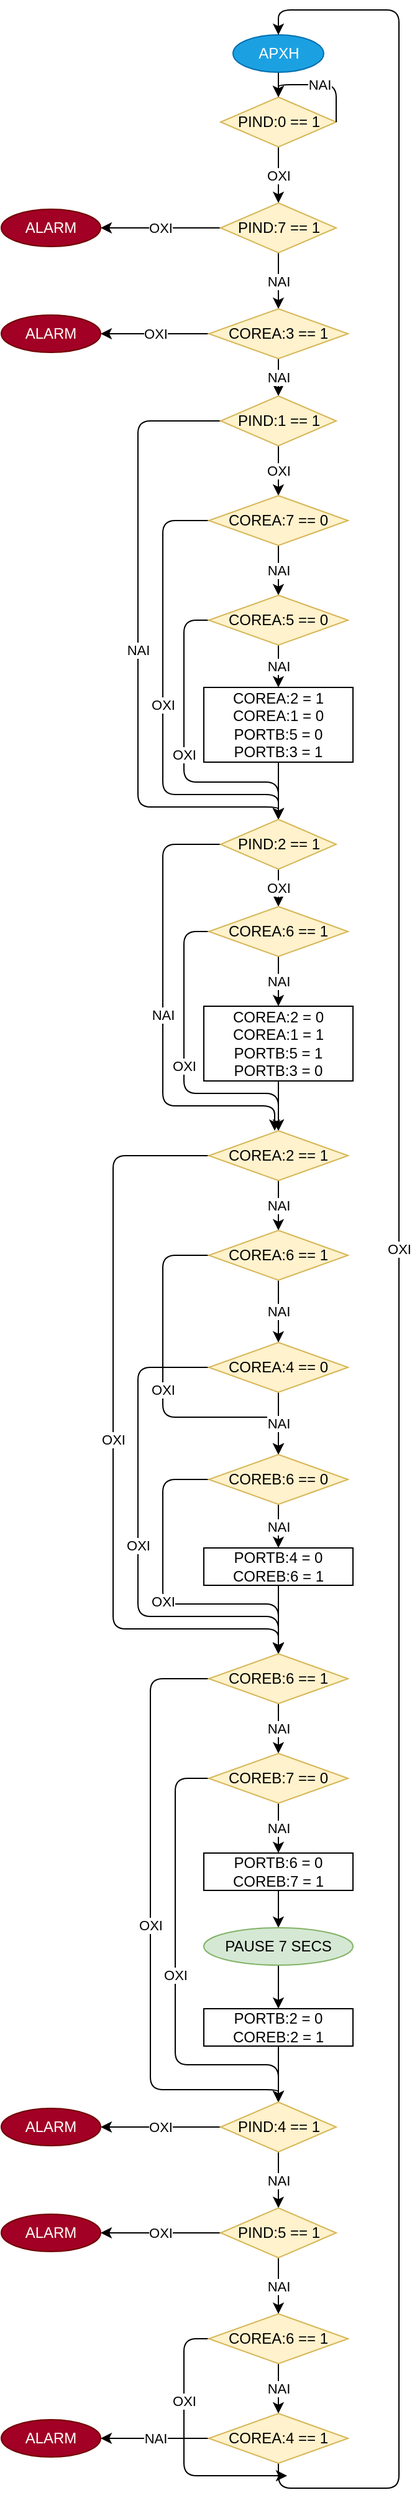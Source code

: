 <mxfile version="10.6.7" type="device"><diagram id="8Vb_HVqXt19dI2Z89yW2" name="Page-1"><mxGraphModel dx="1394" dy="715" grid="1" gridSize="10" guides="1" tooltips="1" connect="1" arrows="1" fold="1" page="1" pageScale="1" pageWidth="827" pageHeight="1169" math="0" shadow="0"><root><mxCell id="0"/><mxCell id="1" parent="0"/><mxCell id="paujq8bhTSgOzquZUkQT-3" style="edgeStyle=orthogonalEdgeStyle;rounded=0;orthogonalLoop=1;jettySize=auto;html=1;exitX=0.5;exitY=1;exitDx=0;exitDy=0;entryX=0.5;entryY=0;entryDx=0;entryDy=0;" parent="1" source="paujq8bhTSgOzquZUkQT-1" target="paujq8bhTSgOzquZUkQT-2" edge="1"><mxGeometry relative="1" as="geometry"/></mxCell><mxCell id="paujq8bhTSgOzquZUkQT-1" value="ΑΡΧΗ" style="ellipse;whiteSpace=wrap;html=1;fillColor=#1ba1e2;strokeColor=#006EAF;fontColor=#ffffff;" parent="1" vertex="1"><mxGeometry x="376.5" y="30" width="73" height="30" as="geometry"/></mxCell><mxCell id="paujq8bhTSgOzquZUkQT-8" value="ΟΧΙ" style="edgeStyle=orthogonalEdgeStyle;rounded=1;orthogonalLoop=1;jettySize=auto;html=1;exitX=0.5;exitY=1;exitDx=0;exitDy=0;entryX=0.5;entryY=0;entryDx=0;entryDy=0;" parent="1" source="paujq8bhTSgOzquZUkQT-2" target="paujq8bhTSgOzquZUkQT-7" edge="1"><mxGeometry relative="1" as="geometry"/></mxCell><mxCell id="paujq8bhTSgOzquZUkQT-2" value="PIND:0 == 1" style="rhombus;whiteSpace=wrap;html=1;fillColor=#fff2cc;strokeColor=#d6b656;" parent="1" vertex="1"><mxGeometry x="366.5" y="80" width="93" height="40" as="geometry"/></mxCell><mxCell id="paujq8bhTSgOzquZUkQT-11" value="ΝΑΙ" style="edgeStyle=orthogonalEdgeStyle;rounded=1;orthogonalLoop=1;jettySize=auto;html=1;exitX=0.5;exitY=1;exitDx=0;exitDy=0;entryX=0.5;entryY=0;entryDx=0;entryDy=0;" parent="1" source="paujq8bhTSgOzquZUkQT-7" target="paujq8bhTSgOzquZUkQT-10" edge="1"><mxGeometry relative="1" as="geometry"/></mxCell><mxCell id="paujq8bhTSgOzquZUkQT-74" value="ΟΧΙ" style="edgeStyle=orthogonalEdgeStyle;rounded=1;orthogonalLoop=1;jettySize=auto;html=1;exitX=0;exitY=0.5;exitDx=0;exitDy=0;entryX=1;entryY=0.5;entryDx=0;entryDy=0;" parent="1" source="paujq8bhTSgOzquZUkQT-7" target="paujq8bhTSgOzquZUkQT-73" edge="1"><mxGeometry relative="1" as="geometry"/></mxCell><mxCell id="paujq8bhTSgOzquZUkQT-7" value="PIND:7 == 1" style="rhombus;whiteSpace=wrap;html=1;fillColor=#fff2cc;strokeColor=#d6b656;" parent="1" vertex="1"><mxGeometry x="366.5" y="165" width="93" height="40" as="geometry"/></mxCell><mxCell id="paujq8bhTSgOzquZUkQT-14" value="ΝΑΙ" style="edgeStyle=orthogonalEdgeStyle;rounded=1;orthogonalLoop=1;jettySize=auto;html=1;exitX=0.5;exitY=1;exitDx=0;exitDy=0;" parent="1" source="paujq8bhTSgOzquZUkQT-10" target="paujq8bhTSgOzquZUkQT-13" edge="1"><mxGeometry relative="1" as="geometry"/></mxCell><mxCell id="pTdEwVDMI72jyXCphs5I-2" value="ΟΧΙ" style="edgeStyle=orthogonalEdgeStyle;rounded=0;orthogonalLoop=1;jettySize=auto;html=1;exitX=0;exitY=0.5;exitDx=0;exitDy=0;" parent="1" source="paujq8bhTSgOzquZUkQT-10" target="pTdEwVDMI72jyXCphs5I-1" edge="1"><mxGeometry relative="1" as="geometry"/></mxCell><mxCell id="paujq8bhTSgOzquZUkQT-10" value="COREA:3 == 1" style="rhombus;whiteSpace=wrap;html=1;fillColor=#fff2cc;strokeColor=#d6b656;" parent="1" vertex="1"><mxGeometry x="357" y="250" width="112" height="40" as="geometry"/></mxCell><mxCell id="paujq8bhTSgOzquZUkQT-17" value="ΟΧΙ" style="edgeStyle=orthogonalEdgeStyle;rounded=1;orthogonalLoop=1;jettySize=auto;html=1;exitX=0.5;exitY=1;exitDx=0;exitDy=0;" parent="1" source="paujq8bhTSgOzquZUkQT-13" target="paujq8bhTSgOzquZUkQT-16" edge="1"><mxGeometry relative="1" as="geometry"/></mxCell><mxCell id="paujq8bhTSgOzquZUkQT-26" value="ΝΑΙ" style="edgeStyle=orthogonalEdgeStyle;rounded=1;orthogonalLoop=1;jettySize=auto;html=1;exitX=0;exitY=0.5;exitDx=0;exitDy=0;" parent="1" source="paujq8bhTSgOzquZUkQT-13" target="paujq8bhTSgOzquZUkQT-22" edge="1"><mxGeometry relative="1" as="geometry"><Array as="points"><mxPoint x="300" y="340"/><mxPoint x="300" y="650"/><mxPoint x="413" y="650"/></Array></mxGeometry></mxCell><mxCell id="paujq8bhTSgOzquZUkQT-13" value="PIND:1 == 1" style="rhombus;whiteSpace=wrap;html=1;fillColor=#fff2cc;strokeColor=#d6b656;" parent="1" vertex="1"><mxGeometry x="366.5" y="320" width="93" height="40" as="geometry"/></mxCell><mxCell id="paujq8bhTSgOzquZUkQT-19" value="NAI" style="edgeStyle=orthogonalEdgeStyle;rounded=1;orthogonalLoop=1;jettySize=auto;html=1;exitX=0.5;exitY=1;exitDx=0;exitDy=0;entryX=0.5;entryY=0;entryDx=0;entryDy=0;" parent="1" source="paujq8bhTSgOzquZUkQT-16" target="paujq8bhTSgOzquZUkQT-18" edge="1"><mxGeometry relative="1" as="geometry"/></mxCell><mxCell id="paujq8bhTSgOzquZUkQT-25" value="ΟΧΙ" style="edgeStyle=orthogonalEdgeStyle;rounded=1;orthogonalLoop=1;jettySize=auto;html=1;exitX=0;exitY=0.5;exitDx=0;exitDy=0;entryX=0.5;entryY=0;entryDx=0;entryDy=0;" parent="1" source="paujq8bhTSgOzquZUkQT-16" target="paujq8bhTSgOzquZUkQT-22" edge="1"><mxGeometry relative="1" as="geometry"><Array as="points"><mxPoint x="320" y="420"/><mxPoint x="320" y="640"/><mxPoint x="413" y="640"/></Array></mxGeometry></mxCell><mxCell id="paujq8bhTSgOzquZUkQT-16" value="COREA:7 == 0" style="rhombus;whiteSpace=wrap;html=1;fillColor=#fff2cc;strokeColor=#d6b656;" parent="1" vertex="1"><mxGeometry x="357" y="400" width="112" height="40" as="geometry"/></mxCell><mxCell id="paujq8bhTSgOzquZUkQT-21" value="ΝΑΙ" style="edgeStyle=orthogonalEdgeStyle;rounded=1;orthogonalLoop=1;jettySize=auto;html=1;exitX=0.5;exitY=1;exitDx=0;exitDy=0;entryX=0.5;entryY=0;entryDx=0;entryDy=0;" parent="1" source="paujq8bhTSgOzquZUkQT-18" target="paujq8bhTSgOzquZUkQT-20" edge="1"><mxGeometry relative="1" as="geometry"/></mxCell><mxCell id="paujq8bhTSgOzquZUkQT-24" value="OXI" style="edgeStyle=orthogonalEdgeStyle;rounded=1;orthogonalLoop=1;jettySize=auto;html=1;exitX=0;exitY=0.5;exitDx=0;exitDy=0;entryX=0.5;entryY=0;entryDx=0;entryDy=0;" parent="1" source="paujq8bhTSgOzquZUkQT-18" target="paujq8bhTSgOzquZUkQT-22" edge="1"><mxGeometry relative="1" as="geometry"><Array as="points"><mxPoint x="337" y="500"/><mxPoint x="337" y="630"/><mxPoint x="413" y="630"/></Array></mxGeometry></mxCell><mxCell id="paujq8bhTSgOzquZUkQT-18" value="COREA:5 == 0" style="rhombus;whiteSpace=wrap;html=1;fillColor=#fff2cc;strokeColor=#d6b656;" parent="1" vertex="1"><mxGeometry x="357" y="480" width="112" height="40" as="geometry"/></mxCell><mxCell id="paujq8bhTSgOzquZUkQT-23" style="edgeStyle=orthogonalEdgeStyle;rounded=1;orthogonalLoop=1;jettySize=auto;html=1;exitX=0.5;exitY=1;exitDx=0;exitDy=0;" parent="1" source="paujq8bhTSgOzquZUkQT-20" target="paujq8bhTSgOzquZUkQT-22" edge="1"><mxGeometry relative="1" as="geometry"/></mxCell><mxCell id="paujq8bhTSgOzquZUkQT-20" value="COREA:2 = 1&lt;br&gt;COREA:1 = 0&lt;br&gt;PORTB:5 = 0&lt;br&gt;PORTB:3 = 1&lt;br&gt;" style="rounded=0;whiteSpace=wrap;html=1;" parent="1" vertex="1"><mxGeometry x="353" y="554" width="120" height="60" as="geometry"/></mxCell><mxCell id="paujq8bhTSgOzquZUkQT-28" value="ΟΧΙ" style="edgeStyle=orthogonalEdgeStyle;rounded=1;orthogonalLoop=1;jettySize=auto;html=1;exitX=0.5;exitY=1;exitDx=0;exitDy=0;entryX=0.5;entryY=0;entryDx=0;entryDy=0;" parent="1" source="paujq8bhTSgOzquZUkQT-22" target="paujq8bhTSgOzquZUkQT-27" edge="1"><mxGeometry relative="1" as="geometry"/></mxCell><mxCell id="paujq8bhTSgOzquZUkQT-34" value="ΝΑΙ" style="edgeStyle=orthogonalEdgeStyle;rounded=1;orthogonalLoop=1;jettySize=auto;html=1;exitX=0;exitY=0.5;exitDx=0;exitDy=0;" parent="1" source="paujq8bhTSgOzquZUkQT-22" edge="1"><mxGeometry relative="1" as="geometry"><mxPoint x="410" y="910" as="targetPoint"/><Array as="points"><mxPoint x="320" y="680"/><mxPoint x="320" y="890"/><mxPoint x="410" y="890"/></Array></mxGeometry></mxCell><mxCell id="paujq8bhTSgOzquZUkQT-22" value="PIND:2 == 1" style="rhombus;whiteSpace=wrap;html=1;fillColor=#fff2cc;strokeColor=#d6b656;" parent="1" vertex="1"><mxGeometry x="366.5" y="660" width="93" height="40" as="geometry"/></mxCell><mxCell id="paujq8bhTSgOzquZUkQT-30" value="ΝΑΙ" style="edgeStyle=orthogonalEdgeStyle;rounded=1;orthogonalLoop=1;jettySize=auto;html=1;exitX=0.5;exitY=1;exitDx=0;exitDy=0;entryX=0.5;entryY=0;entryDx=0;entryDy=0;" parent="1" source="paujq8bhTSgOzquZUkQT-27" target="paujq8bhTSgOzquZUkQT-29" edge="1"><mxGeometry relative="1" as="geometry"/></mxCell><mxCell id="paujq8bhTSgOzquZUkQT-32" value="ΟΧΙ" style="edgeStyle=orthogonalEdgeStyle;rounded=1;orthogonalLoop=1;jettySize=auto;html=1;exitX=0;exitY=0.5;exitDx=0;exitDy=0;entryX=0.5;entryY=0;entryDx=0;entryDy=0;" parent="1" source="paujq8bhTSgOzquZUkQT-27" target="paujq8bhTSgOzquZUkQT-31" edge="1"><mxGeometry relative="1" as="geometry"><Array as="points"><mxPoint x="337" y="750"/><mxPoint x="337" y="880"/><mxPoint x="413" y="880"/></Array></mxGeometry></mxCell><mxCell id="paujq8bhTSgOzquZUkQT-27" value="COREA:6 == 1" style="rhombus;whiteSpace=wrap;html=1;fillColor=#fff2cc;strokeColor=#d6b656;" parent="1" vertex="1"><mxGeometry x="357" y="730" width="112" height="40" as="geometry"/></mxCell><mxCell id="paujq8bhTSgOzquZUkQT-33" style="edgeStyle=orthogonalEdgeStyle;rounded=1;orthogonalLoop=1;jettySize=auto;html=1;exitX=0.5;exitY=1;exitDx=0;exitDy=0;" parent="1" source="paujq8bhTSgOzquZUkQT-29" target="paujq8bhTSgOzquZUkQT-31" edge="1"><mxGeometry relative="1" as="geometry"/></mxCell><mxCell id="paujq8bhTSgOzquZUkQT-29" value="COREA:2 = 0&lt;br&gt;COREA:1 = 1&lt;br&gt;PORTB:5 = 1&lt;br&gt;PORTB:3 = 0&lt;br&gt;" style="rounded=0;whiteSpace=wrap;html=1;" parent="1" vertex="1"><mxGeometry x="353" y="810" width="120" height="60" as="geometry"/></mxCell><mxCell id="paujq8bhTSgOzquZUkQT-36" value="ΝΑΙ" style="edgeStyle=orthogonalEdgeStyle;rounded=1;orthogonalLoop=1;jettySize=auto;html=1;exitX=0.5;exitY=1;exitDx=0;exitDy=0;entryX=0.5;entryY=0;entryDx=0;entryDy=0;" parent="1" source="paujq8bhTSgOzquZUkQT-31" target="paujq8bhTSgOzquZUkQT-35" edge="1"><mxGeometry relative="1" as="geometry"/></mxCell><mxCell id="paujq8bhTSgOzquZUkQT-50" value="ΟΧΙ" style="edgeStyle=orthogonalEdgeStyle;rounded=1;orthogonalLoop=1;jettySize=auto;html=1;exitX=0;exitY=0.5;exitDx=0;exitDy=0;" parent="1" source="paujq8bhTSgOzquZUkQT-31" target="paujq8bhTSgOzquZUkQT-46" edge="1"><mxGeometry relative="1" as="geometry"><Array as="points"><mxPoint x="280" y="930"/><mxPoint x="280" y="1310"/><mxPoint x="413" y="1310"/></Array></mxGeometry></mxCell><mxCell id="paujq8bhTSgOzquZUkQT-31" value="COREA:2 == 1" style="rhombus;whiteSpace=wrap;html=1;fillColor=#fff2cc;strokeColor=#d6b656;" parent="1" vertex="1"><mxGeometry x="357" y="910" width="112" height="40" as="geometry"/></mxCell><mxCell id="paujq8bhTSgOzquZUkQT-38" value="ΝΑΙ" style="edgeStyle=orthogonalEdgeStyle;rounded=1;orthogonalLoop=1;jettySize=auto;html=1;exitX=0.5;exitY=1;exitDx=0;exitDy=0;entryX=0.5;entryY=0;entryDx=0;entryDy=0;" parent="1" source="paujq8bhTSgOzquZUkQT-35" target="paujq8bhTSgOzquZUkQT-37" edge="1"><mxGeometry relative="1" as="geometry"/></mxCell><mxCell id="paujq8bhTSgOzquZUkQT-43" value="ΟΧΙ" style="edgeStyle=orthogonalEdgeStyle;rounded=1;orthogonalLoop=1;jettySize=auto;html=1;exitX=0;exitY=0.5;exitDx=0;exitDy=0;entryX=0.5;entryY=0;entryDx=0;entryDy=0;" parent="1" source="paujq8bhTSgOzquZUkQT-35" target="paujq8bhTSgOzquZUkQT-41" edge="1"><mxGeometry relative="1" as="geometry"><Array as="points"><mxPoint x="320" y="1010"/><mxPoint x="320" y="1140"/><mxPoint x="413" y="1140"/></Array></mxGeometry></mxCell><mxCell id="paujq8bhTSgOzquZUkQT-35" value="COREA:6 == 1" style="rhombus;whiteSpace=wrap;html=1;fillColor=#fff2cc;strokeColor=#d6b656;" parent="1" vertex="1"><mxGeometry x="357" y="990" width="112" height="40" as="geometry"/></mxCell><mxCell id="paujq8bhTSgOzquZUkQT-42" value="ΝΑΙ" style="edgeStyle=orthogonalEdgeStyle;rounded=1;orthogonalLoop=1;jettySize=auto;html=1;exitX=0.5;exitY=1;exitDx=0;exitDy=0;entryX=0.5;entryY=0;entryDx=0;entryDy=0;" parent="1" source="paujq8bhTSgOzquZUkQT-37" target="paujq8bhTSgOzquZUkQT-41" edge="1"><mxGeometry relative="1" as="geometry"/></mxCell><mxCell id="paujq8bhTSgOzquZUkQT-48" value="ΟΧΙ" style="edgeStyle=orthogonalEdgeStyle;rounded=1;orthogonalLoop=1;jettySize=auto;html=1;exitX=0;exitY=0.5;exitDx=0;exitDy=0;" parent="1" source="paujq8bhTSgOzquZUkQT-37" target="paujq8bhTSgOzquZUkQT-46" edge="1"><mxGeometry relative="1" as="geometry"><Array as="points"><mxPoint x="300" y="1100"/><mxPoint x="300" y="1300"/><mxPoint x="413" y="1300"/></Array></mxGeometry></mxCell><mxCell id="paujq8bhTSgOzquZUkQT-37" value="COREA:4 == 0" style="rhombus;whiteSpace=wrap;html=1;fillColor=#fff2cc;strokeColor=#d6b656;" parent="1" vertex="1"><mxGeometry x="357" y="1080" width="112" height="40" as="geometry"/></mxCell><mxCell id="paujq8bhTSgOzquZUkQT-45" value="ΝΑΙ" style="edgeStyle=orthogonalEdgeStyle;rounded=1;orthogonalLoop=1;jettySize=auto;html=1;exitX=0.5;exitY=1;exitDx=0;exitDy=0;entryX=0.5;entryY=0;entryDx=0;entryDy=0;" parent="1" source="paujq8bhTSgOzquZUkQT-41" target="paujq8bhTSgOzquZUkQT-44" edge="1"><mxGeometry relative="1" as="geometry"/></mxCell><mxCell id="paujq8bhTSgOzquZUkQT-51" value="ΟΧΙ" style="edgeStyle=orthogonalEdgeStyle;rounded=1;orthogonalLoop=1;jettySize=auto;html=1;exitX=0;exitY=0.5;exitDx=0;exitDy=0;" parent="1" source="paujq8bhTSgOzquZUkQT-41" target="paujq8bhTSgOzquZUkQT-46" edge="1"><mxGeometry relative="1" as="geometry"><Array as="points"><mxPoint x="320" y="1190"/><mxPoint x="320" y="1290"/><mxPoint x="413" y="1290"/></Array></mxGeometry></mxCell><mxCell id="paujq8bhTSgOzquZUkQT-41" value="COREB:6 == 0" style="rhombus;whiteSpace=wrap;html=1;fillColor=#fff2cc;strokeColor=#d6b656;" parent="1" vertex="1"><mxGeometry x="357" y="1170" width="112" height="40" as="geometry"/></mxCell><mxCell id="paujq8bhTSgOzquZUkQT-49" style="edgeStyle=orthogonalEdgeStyle;rounded=1;orthogonalLoop=1;jettySize=auto;html=1;exitX=0.5;exitY=1;exitDx=0;exitDy=0;" parent="1" source="paujq8bhTSgOzquZUkQT-44" target="paujq8bhTSgOzquZUkQT-46" edge="1"><mxGeometry relative="1" as="geometry"/></mxCell><mxCell id="paujq8bhTSgOzquZUkQT-44" value="PORTB:4 = 0&lt;br&gt;COREB:6 = 1&lt;br&gt;" style="rounded=0;whiteSpace=wrap;html=1;" parent="1" vertex="1"><mxGeometry x="353" y="1245" width="120" height="30" as="geometry"/></mxCell><mxCell id="paujq8bhTSgOzquZUkQT-53" value="ΝΑΙ" style="edgeStyle=orthogonalEdgeStyle;rounded=1;orthogonalLoop=1;jettySize=auto;html=1;exitX=0.5;exitY=1;exitDx=0;exitDy=0;" parent="1" source="paujq8bhTSgOzquZUkQT-46" target="paujq8bhTSgOzquZUkQT-52" edge="1"><mxGeometry relative="1" as="geometry"/></mxCell><mxCell id="paujq8bhTSgOzquZUkQT-62" value="ΟΧΙ" style="edgeStyle=orthogonalEdgeStyle;rounded=1;orthogonalLoop=1;jettySize=auto;html=1;exitX=0;exitY=0.5;exitDx=0;exitDy=0;" parent="1" source="paujq8bhTSgOzquZUkQT-46" target="paujq8bhTSgOzquZUkQT-60" edge="1"><mxGeometry relative="1" as="geometry"><Array as="points"><mxPoint x="310" y="1350"/><mxPoint x="310" y="1680"/><mxPoint x="413" y="1680"/></Array></mxGeometry></mxCell><mxCell id="paujq8bhTSgOzquZUkQT-46" value="COREB:6 == 1" style="rhombus;whiteSpace=wrap;html=1;fillColor=#fff2cc;strokeColor=#d6b656;" parent="1" vertex="1"><mxGeometry x="357" y="1330" width="112" height="40" as="geometry"/></mxCell><mxCell id="paujq8bhTSgOzquZUkQT-55" value="ΝΑΙ" style="edgeStyle=orthogonalEdgeStyle;rounded=1;orthogonalLoop=1;jettySize=auto;html=1;exitX=0.5;exitY=1;exitDx=0;exitDy=0;entryX=0.5;entryY=0;entryDx=0;entryDy=0;" parent="1" source="paujq8bhTSgOzquZUkQT-52" target="paujq8bhTSgOzquZUkQT-54" edge="1"><mxGeometry relative="1" as="geometry"/></mxCell><mxCell id="paujq8bhTSgOzquZUkQT-63" value="ΟΧΙ" style="edgeStyle=orthogonalEdgeStyle;rounded=1;orthogonalLoop=1;jettySize=auto;html=1;exitX=0;exitY=0.5;exitDx=0;exitDy=0;" parent="1" source="paujq8bhTSgOzquZUkQT-52" target="paujq8bhTSgOzquZUkQT-60" edge="1"><mxGeometry relative="1" as="geometry"><Array as="points"><mxPoint x="330" y="1430"/><mxPoint x="330" y="1660"/><mxPoint x="413" y="1660"/></Array></mxGeometry></mxCell><mxCell id="paujq8bhTSgOzquZUkQT-52" value="COREB:7 == 0" style="rhombus;whiteSpace=wrap;html=1;fillColor=#fff2cc;strokeColor=#d6b656;" parent="1" vertex="1"><mxGeometry x="357" y="1410" width="112" height="40" as="geometry"/></mxCell><mxCell id="paujq8bhTSgOzquZUkQT-57" style="edgeStyle=orthogonalEdgeStyle;rounded=1;orthogonalLoop=1;jettySize=auto;html=1;exitX=0.5;exitY=1;exitDx=0;exitDy=0;entryX=0.5;entryY=0;entryDx=0;entryDy=0;" parent="1" source="paujq8bhTSgOzquZUkQT-54" target="paujq8bhTSgOzquZUkQT-56" edge="1"><mxGeometry relative="1" as="geometry"/></mxCell><mxCell id="paujq8bhTSgOzquZUkQT-54" value="PORTB:6 = 0&lt;br&gt;COREB:7 = 1&lt;br&gt;" style="rounded=0;whiteSpace=wrap;html=1;" parent="1" vertex="1"><mxGeometry x="353" y="1490" width="120" height="30" as="geometry"/></mxCell><mxCell id="paujq8bhTSgOzquZUkQT-59" style="edgeStyle=orthogonalEdgeStyle;rounded=1;orthogonalLoop=1;jettySize=auto;html=1;exitX=0.5;exitY=1;exitDx=0;exitDy=0;entryX=0.5;entryY=0;entryDx=0;entryDy=0;" parent="1" source="paujq8bhTSgOzquZUkQT-56" target="paujq8bhTSgOzquZUkQT-58" edge="1"><mxGeometry relative="1" as="geometry"/></mxCell><mxCell id="paujq8bhTSgOzquZUkQT-56" value="PAUSE 7 SECS" style="ellipse;whiteSpace=wrap;html=1;fillColor=#d5e8d4;strokeColor=#82b366;" parent="1" vertex="1"><mxGeometry x="353" y="1550" width="120" height="30" as="geometry"/></mxCell><mxCell id="paujq8bhTSgOzquZUkQT-61" style="edgeStyle=orthogonalEdgeStyle;rounded=1;orthogonalLoop=1;jettySize=auto;html=1;exitX=0.5;exitY=1;exitDx=0;exitDy=0;" parent="1" source="paujq8bhTSgOzquZUkQT-58" target="paujq8bhTSgOzquZUkQT-60" edge="1"><mxGeometry relative="1" as="geometry"/></mxCell><mxCell id="paujq8bhTSgOzquZUkQT-58" value="PORTB:2 = 0&lt;br&gt;COREB:2 = 1&lt;br&gt;" style="rounded=0;whiteSpace=wrap;html=1;" parent="1" vertex="1"><mxGeometry x="353" y="1615" width="120" height="30" as="geometry"/></mxCell><mxCell id="paujq8bhTSgOzquZUkQT-65" value="ΝΑΙ" style="edgeStyle=orthogonalEdgeStyle;rounded=1;orthogonalLoop=1;jettySize=auto;html=1;exitX=0.5;exitY=1;exitDx=0;exitDy=0;entryX=0.5;entryY=0;entryDx=0;entryDy=0;" parent="1" source="paujq8bhTSgOzquZUkQT-60" target="paujq8bhTSgOzquZUkQT-64" edge="1"><mxGeometry relative="1" as="geometry"/></mxCell><mxCell id="paujq8bhTSgOzquZUkQT-68" value="ΟΧΙ" style="edgeStyle=orthogonalEdgeStyle;rounded=1;orthogonalLoop=1;jettySize=auto;html=1;exitX=0;exitY=0.5;exitDx=0;exitDy=0;entryX=1;entryY=0.5;entryDx=0;entryDy=0;" parent="1" source="paujq8bhTSgOzquZUkQT-60" target="paujq8bhTSgOzquZUkQT-67" edge="1"><mxGeometry relative="1" as="geometry"/></mxCell><mxCell id="paujq8bhTSgOzquZUkQT-60" value="PIND:4 == 1" style="rhombus;whiteSpace=wrap;html=1;fillColor=#fff2cc;strokeColor=#d6b656;" parent="1" vertex="1"><mxGeometry x="366.5" y="1690" width="93" height="40" as="geometry"/></mxCell><mxCell id="paujq8bhTSgOzquZUkQT-70" value="ΟΧΙ" style="edgeStyle=orthogonalEdgeStyle;rounded=1;orthogonalLoop=1;jettySize=auto;html=1;exitX=0;exitY=0.5;exitDx=0;exitDy=0;entryX=1;entryY=0.5;entryDx=0;entryDy=0;" parent="1" source="paujq8bhTSgOzquZUkQT-64" target="paujq8bhTSgOzquZUkQT-69" edge="1"><mxGeometry relative="1" as="geometry"/></mxCell><mxCell id="ANQ4hVh83fnEQEIH2-IK-3" value="ΝΑΙ" style="edgeStyle=orthogonalEdgeStyle;rounded=0;orthogonalLoop=1;jettySize=auto;html=1;exitX=0.5;exitY=1;exitDx=0;exitDy=0;" edge="1" parent="1" source="paujq8bhTSgOzquZUkQT-64" target="ANQ4hVh83fnEQEIH2-IK-2"><mxGeometry relative="1" as="geometry"/></mxCell><mxCell id="paujq8bhTSgOzquZUkQT-64" value="PIND:5 == 1" style="rhombus;whiteSpace=wrap;html=1;fillColor=#fff2cc;strokeColor=#d6b656;" parent="1" vertex="1"><mxGeometry x="366.5" y="1775" width="93" height="40" as="geometry"/></mxCell><mxCell id="paujq8bhTSgOzquZUkQT-67" value="ALARM" style="ellipse;whiteSpace=wrap;html=1;fillColor=#a20025;strokeColor=#6F0000;fontColor=#ffffff;" parent="1" vertex="1"><mxGeometry x="190" y="1695" width="80" height="30" as="geometry"/></mxCell><mxCell id="paujq8bhTSgOzquZUkQT-69" value="ALARM" style="ellipse;whiteSpace=wrap;html=1;fillColor=#a20025;strokeColor=#6F0000;fontColor=#ffffff;" parent="1" vertex="1"><mxGeometry x="190" y="1780" width="80" height="30" as="geometry"/></mxCell><mxCell id="paujq8bhTSgOzquZUkQT-71" value="ΝΑΙ" style="edgeStyle=orthogonalEdgeStyle;rounded=1;orthogonalLoop=1;jettySize=auto;html=1;exitX=1;exitY=0.5;exitDx=0;exitDy=0;entryX=0.5;entryY=0;entryDx=0;entryDy=0;" parent="1" source="paujq8bhTSgOzquZUkQT-2" target="paujq8bhTSgOzquZUkQT-2" edge="1"><mxGeometry relative="1" as="geometry"><Array as="points"><mxPoint x="460" y="70"/><mxPoint x="413" y="70"/></Array></mxGeometry></mxCell><mxCell id="paujq8bhTSgOzquZUkQT-73" value="ALARM" style="ellipse;whiteSpace=wrap;html=1;fillColor=#a20025;strokeColor=#6F0000;fontColor=#ffffff;" parent="1" vertex="1"><mxGeometry x="190" y="170" width="80" height="30" as="geometry"/></mxCell><mxCell id="pTdEwVDMI72jyXCphs5I-1" value="ALARM" style="ellipse;whiteSpace=wrap;html=1;fillColor=#a20025;strokeColor=#6F0000;fontColor=#ffffff;" parent="1" vertex="1"><mxGeometry x="190" y="255" width="80" height="30" as="geometry"/></mxCell><mxCell id="ANQ4hVh83fnEQEIH2-IK-6" value="ΝΑΙ" style="edgeStyle=orthogonalEdgeStyle;rounded=1;orthogonalLoop=1;jettySize=auto;html=1;exitX=0.5;exitY=1;exitDx=0;exitDy=0;" edge="1" parent="1" source="ANQ4hVh83fnEQEIH2-IK-2" target="ANQ4hVh83fnEQEIH2-IK-4"><mxGeometry relative="1" as="geometry"/></mxCell><mxCell id="ANQ4hVh83fnEQEIH2-IK-7" value="ΟΧΙ" style="edgeStyle=orthogonalEdgeStyle;rounded=1;orthogonalLoop=1;jettySize=auto;html=1;exitX=0;exitY=0.5;exitDx=0;exitDy=0;" edge="1" parent="1" source="ANQ4hVh83fnEQEIH2-IK-2"><mxGeometry x="-0.343" relative="1" as="geometry"><mxPoint x="420" y="1990" as="targetPoint"/><Array as="points"><mxPoint x="337" y="1880"/><mxPoint x="337" y="1990"/></Array><mxPoint as="offset"/></mxGeometry></mxCell><mxCell id="ANQ4hVh83fnEQEIH2-IK-2" value="COREA:6 == 1" style="rhombus;whiteSpace=wrap;html=1;fillColor=#fff2cc;strokeColor=#d6b656;" vertex="1" parent="1"><mxGeometry x="357" y="1860" width="112" height="40" as="geometry"/></mxCell><mxCell id="ANQ4hVh83fnEQEIH2-IK-5" value="ΟΧΙ" style="edgeStyle=orthogonalEdgeStyle;rounded=1;orthogonalLoop=1;jettySize=auto;html=1;exitX=0.5;exitY=1;exitDx=0;exitDy=0;entryX=0.5;entryY=0;entryDx=0;entryDy=0;" edge="1" parent="1" source="ANQ4hVh83fnEQEIH2-IK-4" target="paujq8bhTSgOzquZUkQT-1"><mxGeometry relative="1" as="geometry"><Array as="points"><mxPoint x="413" y="2000"/><mxPoint x="510" y="2000"/><mxPoint x="510" y="10"/><mxPoint x="413" y="10"/></Array></mxGeometry></mxCell><mxCell id="ANQ4hVh83fnEQEIH2-IK-8" value="ΝΑΙ" style="edgeStyle=orthogonalEdgeStyle;rounded=1;orthogonalLoop=1;jettySize=auto;html=1;exitX=0;exitY=0.5;exitDx=0;exitDy=0;" edge="1" parent="1" source="ANQ4hVh83fnEQEIH2-IK-4" target="ANQ4hVh83fnEQEIH2-IK-9"><mxGeometry relative="1" as="geometry"><mxPoint x="280" y="1960" as="targetPoint"/></mxGeometry></mxCell><mxCell id="ANQ4hVh83fnEQEIH2-IK-4" value="COREA:4 == 1" style="rhombus;whiteSpace=wrap;html=1;fillColor=#fff2cc;strokeColor=#d6b656;" vertex="1" parent="1"><mxGeometry x="357" y="1940" width="112" height="40" as="geometry"/></mxCell><mxCell id="ANQ4hVh83fnEQEIH2-IK-9" value="ALARM" style="ellipse;whiteSpace=wrap;html=1;fillColor=#a20025;strokeColor=#6F0000;fontColor=#ffffff;" vertex="1" parent="1"><mxGeometry x="190" y="1945" width="80" height="30" as="geometry"/></mxCell></root></mxGraphModel></diagram></mxfile>